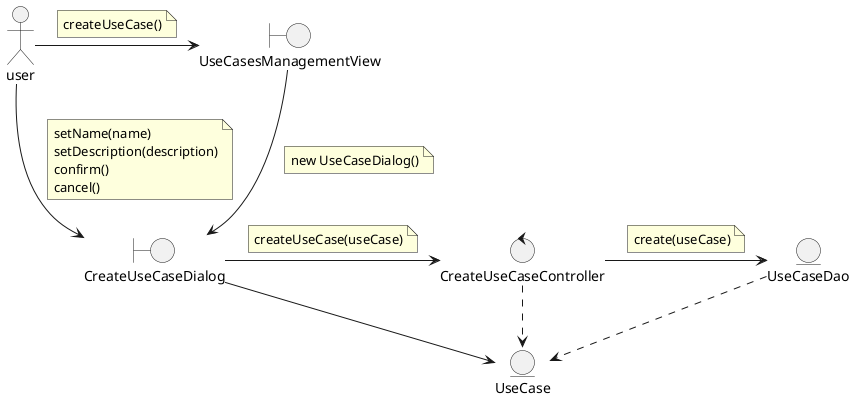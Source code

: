 @startuml

actor user
boundary UseCasesManagementView
boundary CreateUseCaseDialog
control CreateUseCaseController
entity UseCaseDao
entity UseCase

user -right-> UseCasesManagementView
    note on link
        createUseCase()
    end note
user -right-> CreateUseCaseDialog
    note on link
        setName(name)
        setDescription(description)
        confirm()
        cancel()
    end note
UseCasesManagementView -down-> CreateUseCaseDialog
    note on link
    new UseCaseDialog()
    end note
CreateUseCaseDialog -right-> CreateUseCaseController
    note on link
     createUseCase(useCase)
    end note
CreateUseCaseDialog -right-> UseCase
CreateUseCaseController -right-> UseCaseDao
    note on link
    create(useCase)
    end note
CreateUseCaseController .down.> UseCase
UseCaseDao .down.> UseCase

@enduml

